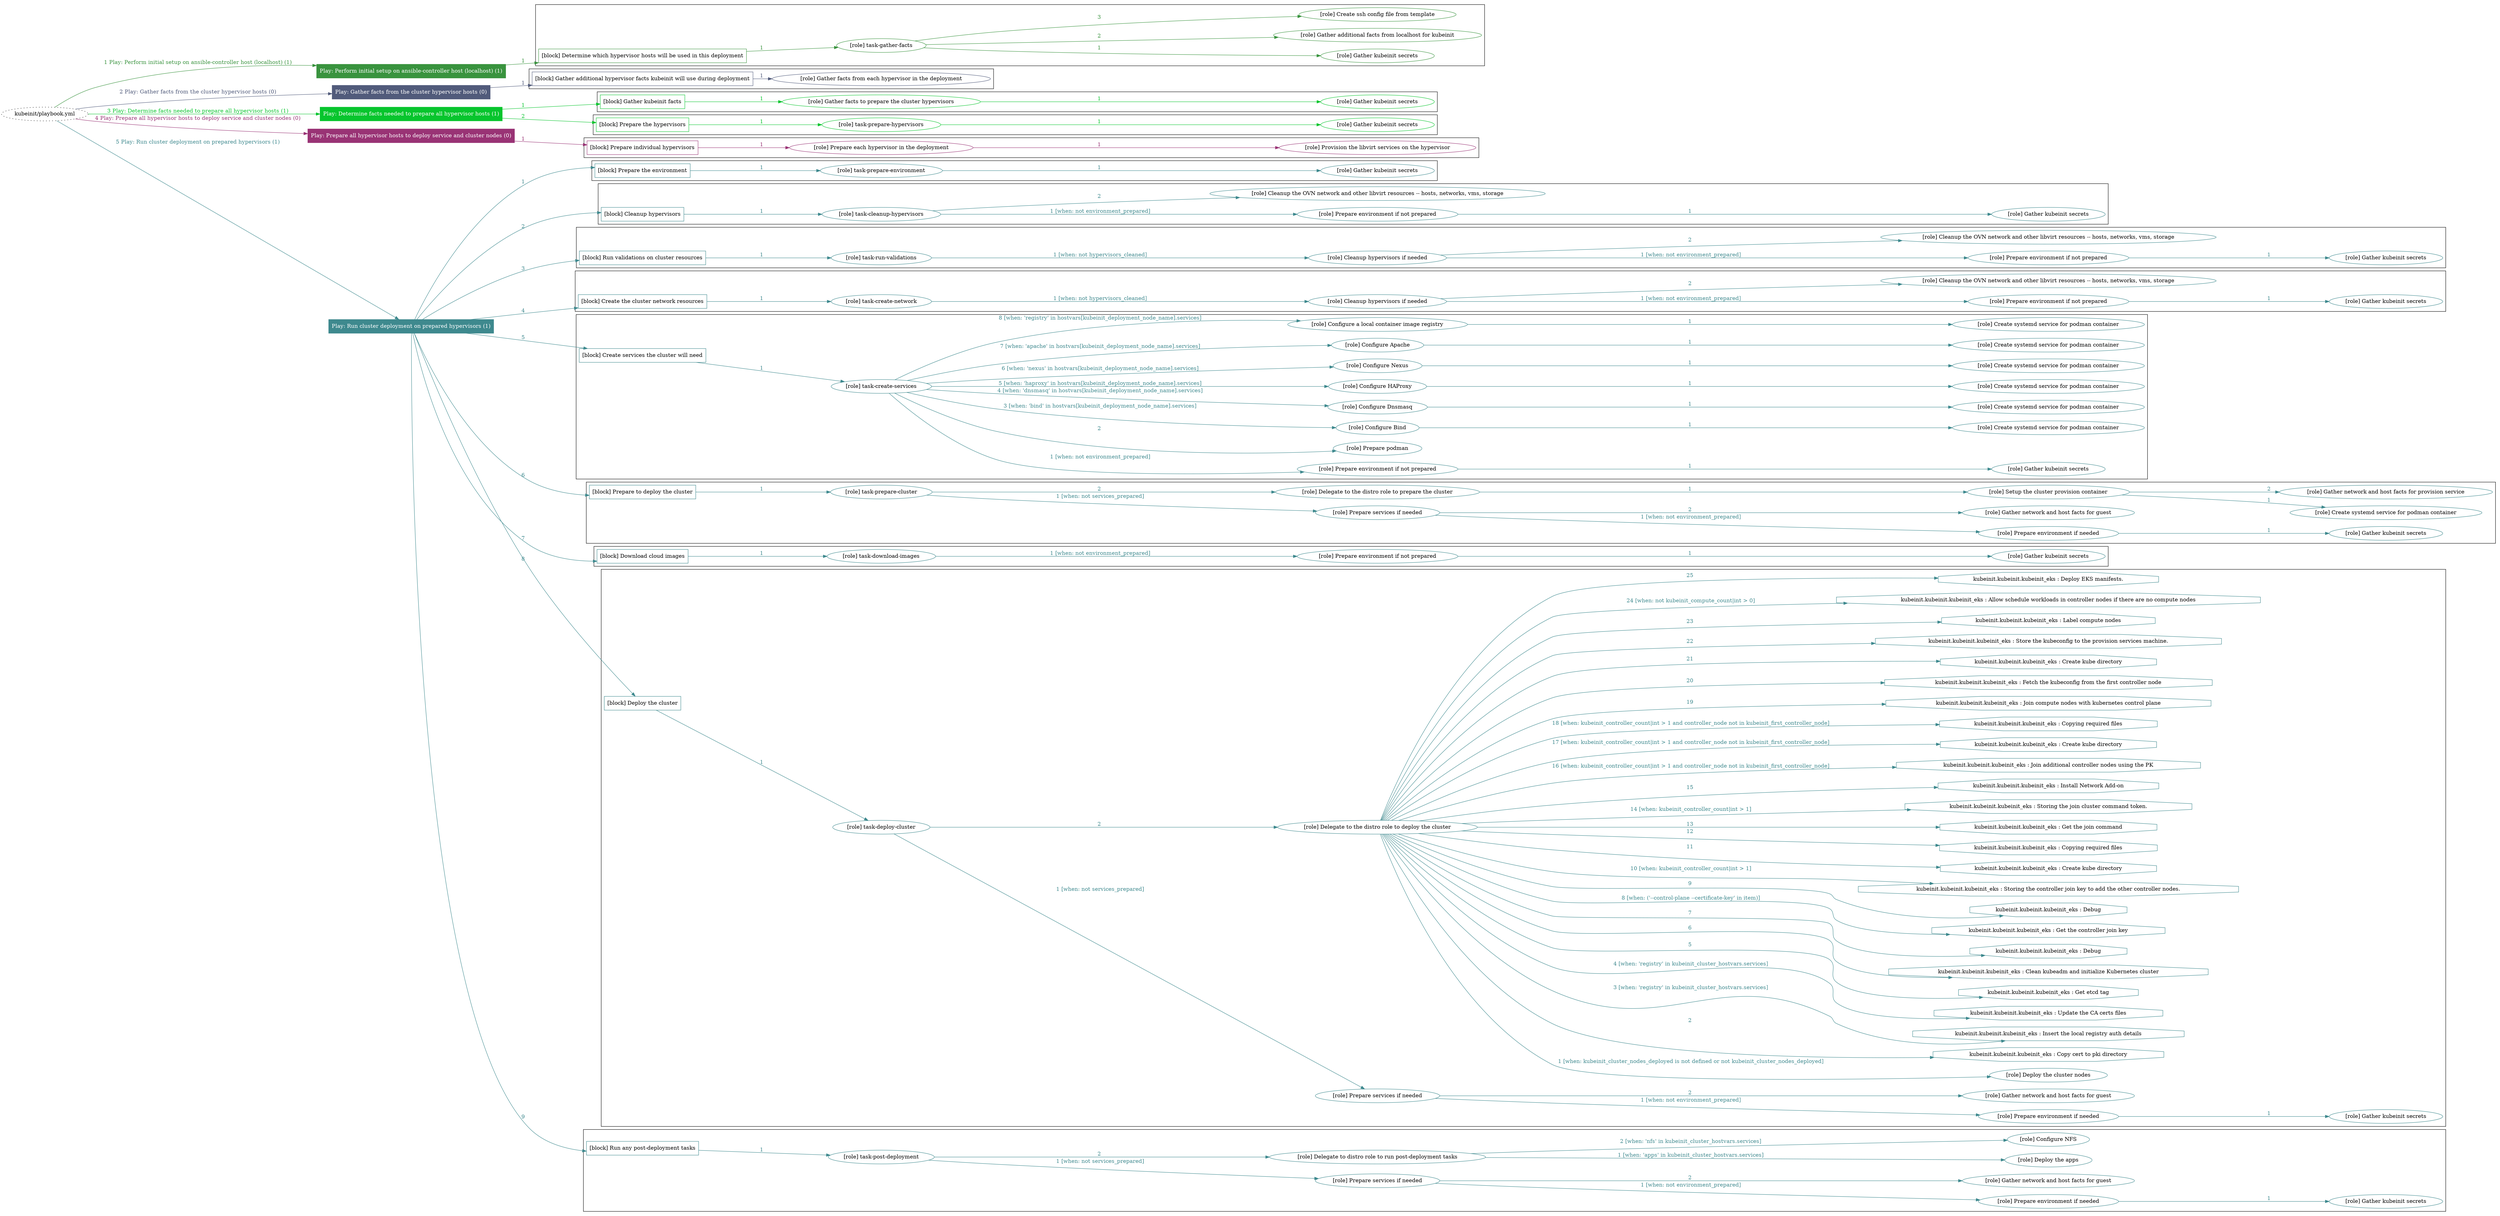 digraph {
	graph [concentrate=true ordering=in rankdir=LR ratio=fill]
	edge [esep=5 sep=10]
	"kubeinit/playbook.yml" [URL="/home/runner/work/kubeinit/kubeinit/kubeinit/playbook.yml" id=playbook_f6469705 style=dotted]
	"kubeinit/playbook.yml" -> play_925b2557 [label="1 Play: Perform initial setup on ansible-controller host (localhost) (1)" color="#39933e" fontcolor="#39933e" id=edge_play_925b2557 labeltooltip="1 Play: Perform initial setup on ansible-controller host (localhost) (1)" tooltip="1 Play: Perform initial setup on ansible-controller host (localhost) (1)"]
	subgraph "Play: Perform initial setup on ansible-controller host (localhost) (1)" {
		play_925b2557 [label="Play: Perform initial setup on ansible-controller host (localhost) (1)" URL="/home/runner/work/kubeinit/kubeinit/kubeinit/playbook.yml" color="#39933e" fontcolor="#ffffff" id=play_925b2557 shape=box style=filled tooltip=localhost]
		play_925b2557 -> block_c1d6066c [label=1 color="#39933e" fontcolor="#39933e" id=edge_block_c1d6066c labeltooltip=1 tooltip=1]
		subgraph cluster_block_c1d6066c {
			block_c1d6066c [label="[block] Determine which hypervisor hosts will be used in this deployment" URL="/home/runner/work/kubeinit/kubeinit/kubeinit/playbook.yml" color="#39933e" id=block_c1d6066c labeltooltip="Determine which hypervisor hosts will be used in this deployment" shape=box tooltip="Determine which hypervisor hosts will be used in this deployment"]
			block_c1d6066c -> role_4178ca01 [label="1 " color="#39933e" fontcolor="#39933e" id=edge_role_4178ca01 labeltooltip="1 " tooltip="1 "]
			subgraph "task-gather-facts" {
				role_4178ca01 [label="[role] task-gather-facts" URL="/home/runner/work/kubeinit/kubeinit/kubeinit/playbook.yml" color="#39933e" id=role_4178ca01 tooltip="task-gather-facts"]
				role_4178ca01 -> role_bdac129c [label="1 " color="#39933e" fontcolor="#39933e" id=edge_role_bdac129c labeltooltip="1 " tooltip="1 "]
				subgraph "Gather kubeinit secrets" {
					role_bdac129c [label="[role] Gather kubeinit secrets" URL="/home/runner/.ansible/collections/ansible_collections/kubeinit/kubeinit/roles/kubeinit_prepare/tasks/build_hypervisors_group.yml" color="#39933e" id=role_bdac129c tooltip="Gather kubeinit secrets"]
				}
				role_4178ca01 -> role_48d93693 [label="2 " color="#39933e" fontcolor="#39933e" id=edge_role_48d93693 labeltooltip="2 " tooltip="2 "]
				subgraph "Gather additional facts from localhost for kubeinit" {
					role_48d93693 [label="[role] Gather additional facts from localhost for kubeinit" URL="/home/runner/.ansible/collections/ansible_collections/kubeinit/kubeinit/roles/kubeinit_prepare/tasks/build_hypervisors_group.yml" color="#39933e" id=role_48d93693 tooltip="Gather additional facts from localhost for kubeinit"]
				}
				role_4178ca01 -> role_e6ce4f89 [label="3 " color="#39933e" fontcolor="#39933e" id=edge_role_e6ce4f89 labeltooltip="3 " tooltip="3 "]
				subgraph "Create ssh config file from template" {
					role_e6ce4f89 [label="[role] Create ssh config file from template" URL="/home/runner/.ansible/collections/ansible_collections/kubeinit/kubeinit/roles/kubeinit_prepare/tasks/build_hypervisors_group.yml" color="#39933e" id=role_e6ce4f89 tooltip="Create ssh config file from template"]
				}
			}
		}
	}
	"kubeinit/playbook.yml" -> play_e88a7068 [label="2 Play: Gather facts from the cluster hypervisor hosts (0)" color="#515b7b" fontcolor="#515b7b" id=edge_play_e88a7068 labeltooltip="2 Play: Gather facts from the cluster hypervisor hosts (0)" tooltip="2 Play: Gather facts from the cluster hypervisor hosts (0)"]
	subgraph "Play: Gather facts from the cluster hypervisor hosts (0)" {
		play_e88a7068 [label="Play: Gather facts from the cluster hypervisor hosts (0)" URL="/home/runner/work/kubeinit/kubeinit/kubeinit/playbook.yml" color="#515b7b" fontcolor="#ffffff" id=play_e88a7068 shape=box style=filled tooltip="Play: Gather facts from the cluster hypervisor hosts (0)"]
		play_e88a7068 -> block_aa6819e9 [label=1 color="#515b7b" fontcolor="#515b7b" id=edge_block_aa6819e9 labeltooltip=1 tooltip=1]
		subgraph cluster_block_aa6819e9 {
			block_aa6819e9 [label="[block] Gather additional hypervisor facts kubeinit will use during deployment" URL="/home/runner/work/kubeinit/kubeinit/kubeinit/playbook.yml" color="#515b7b" id=block_aa6819e9 labeltooltip="Gather additional hypervisor facts kubeinit will use during deployment" shape=box tooltip="Gather additional hypervisor facts kubeinit will use during deployment"]
			block_aa6819e9 -> role_d2decb69 [label="1 " color="#515b7b" fontcolor="#515b7b" id=edge_role_d2decb69 labeltooltip="1 " tooltip="1 "]
			subgraph "Gather facts from each hypervisor in the deployment" {
				role_d2decb69 [label="[role] Gather facts from each hypervisor in the deployment" URL="/home/runner/work/kubeinit/kubeinit/kubeinit/playbook.yml" color="#515b7b" id=role_d2decb69 tooltip="Gather facts from each hypervisor in the deployment"]
			}
		}
	}
	"kubeinit/playbook.yml" -> play_84dfbc32 [label="3 Play: Determine facts needed to prepare all hypervisor hosts (1)" color="#07c52d" fontcolor="#07c52d" id=edge_play_84dfbc32 labeltooltip="3 Play: Determine facts needed to prepare all hypervisor hosts (1)" tooltip="3 Play: Determine facts needed to prepare all hypervisor hosts (1)"]
	subgraph "Play: Determine facts needed to prepare all hypervisor hosts (1)" {
		play_84dfbc32 [label="Play: Determine facts needed to prepare all hypervisor hosts (1)" URL="/home/runner/work/kubeinit/kubeinit/kubeinit/playbook.yml" color="#07c52d" fontcolor="#ffffff" id=play_84dfbc32 shape=box style=filled tooltip=localhost]
		play_84dfbc32 -> block_8708fa48 [label=1 color="#07c52d" fontcolor="#07c52d" id=edge_block_8708fa48 labeltooltip=1 tooltip=1]
		subgraph cluster_block_8708fa48 {
			block_8708fa48 [label="[block] Gather kubeinit facts" URL="/home/runner/work/kubeinit/kubeinit/kubeinit/playbook.yml" color="#07c52d" id=block_8708fa48 labeltooltip="Gather kubeinit facts" shape=box tooltip="Gather kubeinit facts"]
			block_8708fa48 -> role_52070e4a [label="1 " color="#07c52d" fontcolor="#07c52d" id=edge_role_52070e4a labeltooltip="1 " tooltip="1 "]
			subgraph "Gather facts to prepare the cluster hypervisors" {
				role_52070e4a [label="[role] Gather facts to prepare the cluster hypervisors" URL="/home/runner/work/kubeinit/kubeinit/kubeinit/playbook.yml" color="#07c52d" id=role_52070e4a tooltip="Gather facts to prepare the cluster hypervisors"]
				role_52070e4a -> role_aa1daa37 [label="1 " color="#07c52d" fontcolor="#07c52d" id=edge_role_aa1daa37 labeltooltip="1 " tooltip="1 "]
				subgraph "Gather kubeinit secrets" {
					role_aa1daa37 [label="[role] Gather kubeinit secrets" URL="/home/runner/.ansible/collections/ansible_collections/kubeinit/kubeinit/roles/kubeinit_prepare/tasks/gather_kubeinit_facts.yml" color="#07c52d" id=role_aa1daa37 tooltip="Gather kubeinit secrets"]
				}
			}
		}
		play_84dfbc32 -> block_6ffec4bb [label=2 color="#07c52d" fontcolor="#07c52d" id=edge_block_6ffec4bb labeltooltip=2 tooltip=2]
		subgraph cluster_block_6ffec4bb {
			block_6ffec4bb [label="[block] Prepare the hypervisors" URL="/home/runner/work/kubeinit/kubeinit/kubeinit/playbook.yml" color="#07c52d" id=block_6ffec4bb labeltooltip="Prepare the hypervisors" shape=box tooltip="Prepare the hypervisors"]
			block_6ffec4bb -> role_47352115 [label="1 " color="#07c52d" fontcolor="#07c52d" id=edge_role_47352115 labeltooltip="1 " tooltip="1 "]
			subgraph "task-prepare-hypervisors" {
				role_47352115 [label="[role] task-prepare-hypervisors" URL="/home/runner/work/kubeinit/kubeinit/kubeinit/playbook.yml" color="#07c52d" id=role_47352115 tooltip="task-prepare-hypervisors"]
				role_47352115 -> role_ac39c335 [label="1 " color="#07c52d" fontcolor="#07c52d" id=edge_role_ac39c335 labeltooltip="1 " tooltip="1 "]
				subgraph "Gather kubeinit secrets" {
					role_ac39c335 [label="[role] Gather kubeinit secrets" URL="/home/runner/.ansible/collections/ansible_collections/kubeinit/kubeinit/roles/kubeinit_prepare/tasks/gather_kubeinit_facts.yml" color="#07c52d" id=role_ac39c335 tooltip="Gather kubeinit secrets"]
				}
			}
		}
	}
	"kubeinit/playbook.yml" -> play_38d8d031 [label="4 Play: Prepare all hypervisor hosts to deploy service and cluster nodes (0)" color="#993375" fontcolor="#993375" id=edge_play_38d8d031 labeltooltip="4 Play: Prepare all hypervisor hosts to deploy service and cluster nodes (0)" tooltip="4 Play: Prepare all hypervisor hosts to deploy service and cluster nodes (0)"]
	subgraph "Play: Prepare all hypervisor hosts to deploy service and cluster nodes (0)" {
		play_38d8d031 [label="Play: Prepare all hypervisor hosts to deploy service and cluster nodes (0)" URL="/home/runner/work/kubeinit/kubeinit/kubeinit/playbook.yml" color="#993375" fontcolor="#ffffff" id=play_38d8d031 shape=box style=filled tooltip="Play: Prepare all hypervisor hosts to deploy service and cluster nodes (0)"]
		play_38d8d031 -> block_695c21cc [label=1 color="#993375" fontcolor="#993375" id=edge_block_695c21cc labeltooltip=1 tooltip=1]
		subgraph cluster_block_695c21cc {
			block_695c21cc [label="[block] Prepare individual hypervisors" URL="/home/runner/work/kubeinit/kubeinit/kubeinit/playbook.yml" color="#993375" id=block_695c21cc labeltooltip="Prepare individual hypervisors" shape=box tooltip="Prepare individual hypervisors"]
			block_695c21cc -> role_d44bba78 [label="1 " color="#993375" fontcolor="#993375" id=edge_role_d44bba78 labeltooltip="1 " tooltip="1 "]
			subgraph "Prepare each hypervisor in the deployment" {
				role_d44bba78 [label="[role] Prepare each hypervisor in the deployment" URL="/home/runner/work/kubeinit/kubeinit/kubeinit/playbook.yml" color="#993375" id=role_d44bba78 tooltip="Prepare each hypervisor in the deployment"]
				role_d44bba78 -> role_b273cc5e [label="1 " color="#993375" fontcolor="#993375" id=edge_role_b273cc5e labeltooltip="1 " tooltip="1 "]
				subgraph "Provision the libvirt services on the hypervisor" {
					role_b273cc5e [label="[role] Provision the libvirt services on the hypervisor" URL="/home/runner/.ansible/collections/ansible_collections/kubeinit/kubeinit/roles/kubeinit_prepare/tasks/prepare_hypervisor.yml" color="#993375" id=role_b273cc5e tooltip="Provision the libvirt services on the hypervisor"]
				}
			}
		}
	}
	"kubeinit/playbook.yml" -> play_514211f0 [label="5 Play: Run cluster deployment on prepared hypervisors (1)" color="#3e898e" fontcolor="#3e898e" id=edge_play_514211f0 labeltooltip="5 Play: Run cluster deployment on prepared hypervisors (1)" tooltip="5 Play: Run cluster deployment on prepared hypervisors (1)"]
	subgraph "Play: Run cluster deployment on prepared hypervisors (1)" {
		play_514211f0 [label="Play: Run cluster deployment on prepared hypervisors (1)" URL="/home/runner/work/kubeinit/kubeinit/kubeinit/playbook.yml" color="#3e898e" fontcolor="#ffffff" id=play_514211f0 shape=box style=filled tooltip=localhost]
		play_514211f0 -> block_99c72d99 [label=1 color="#3e898e" fontcolor="#3e898e" id=edge_block_99c72d99 labeltooltip=1 tooltip=1]
		subgraph cluster_block_99c72d99 {
			block_99c72d99 [label="[block] Prepare the environment" URL="/home/runner/work/kubeinit/kubeinit/kubeinit/playbook.yml" color="#3e898e" id=block_99c72d99 labeltooltip="Prepare the environment" shape=box tooltip="Prepare the environment"]
			block_99c72d99 -> role_0f092c38 [label="1 " color="#3e898e" fontcolor="#3e898e" id=edge_role_0f092c38 labeltooltip="1 " tooltip="1 "]
			subgraph "task-prepare-environment" {
				role_0f092c38 [label="[role] task-prepare-environment" URL="/home/runner/work/kubeinit/kubeinit/kubeinit/playbook.yml" color="#3e898e" id=role_0f092c38 tooltip="task-prepare-environment"]
				role_0f092c38 -> role_f2f94644 [label="1 " color="#3e898e" fontcolor="#3e898e" id=edge_role_f2f94644 labeltooltip="1 " tooltip="1 "]
				subgraph "Gather kubeinit secrets" {
					role_f2f94644 [label="[role] Gather kubeinit secrets" URL="/home/runner/.ansible/collections/ansible_collections/kubeinit/kubeinit/roles/kubeinit_prepare/tasks/gather_kubeinit_facts.yml" color="#3e898e" id=role_f2f94644 tooltip="Gather kubeinit secrets"]
				}
			}
		}
		play_514211f0 -> block_67c0c338 [label=2 color="#3e898e" fontcolor="#3e898e" id=edge_block_67c0c338 labeltooltip=2 tooltip=2]
		subgraph cluster_block_67c0c338 {
			block_67c0c338 [label="[block] Cleanup hypervisors" URL="/home/runner/work/kubeinit/kubeinit/kubeinit/playbook.yml" color="#3e898e" id=block_67c0c338 labeltooltip="Cleanup hypervisors" shape=box tooltip="Cleanup hypervisors"]
			block_67c0c338 -> role_ad892573 [label="1 " color="#3e898e" fontcolor="#3e898e" id=edge_role_ad892573 labeltooltip="1 " tooltip="1 "]
			subgraph "task-cleanup-hypervisors" {
				role_ad892573 [label="[role] task-cleanup-hypervisors" URL="/home/runner/work/kubeinit/kubeinit/kubeinit/playbook.yml" color="#3e898e" id=role_ad892573 tooltip="task-cleanup-hypervisors"]
				role_ad892573 -> role_7503249f [label="1 [when: not environment_prepared]" color="#3e898e" fontcolor="#3e898e" id=edge_role_7503249f labeltooltip="1 [when: not environment_prepared]" tooltip="1 [when: not environment_prepared]"]
				subgraph "Prepare environment if not prepared" {
					role_7503249f [label="[role] Prepare environment if not prepared" URL="/home/runner/.ansible/collections/ansible_collections/kubeinit/kubeinit/roles/kubeinit_prepare/tasks/cleanup_hypervisors.yml" color="#3e898e" id=role_7503249f tooltip="Prepare environment if not prepared"]
					role_7503249f -> role_b822cd5c [label="1 " color="#3e898e" fontcolor="#3e898e" id=edge_role_b822cd5c labeltooltip="1 " tooltip="1 "]
					subgraph "Gather kubeinit secrets" {
						role_b822cd5c [label="[role] Gather kubeinit secrets" URL="/home/runner/.ansible/collections/ansible_collections/kubeinit/kubeinit/roles/kubeinit_prepare/tasks/gather_kubeinit_facts.yml" color="#3e898e" id=role_b822cd5c tooltip="Gather kubeinit secrets"]
					}
				}
				role_ad892573 -> role_f5eeb8ee [label="2 " color="#3e898e" fontcolor="#3e898e" id=edge_role_f5eeb8ee labeltooltip="2 " tooltip="2 "]
				subgraph "Cleanup the OVN network and other libvirt resources -- hosts, networks, vms, storage" {
					role_f5eeb8ee [label="[role] Cleanup the OVN network and other libvirt resources -- hosts, networks, vms, storage" URL="/home/runner/.ansible/collections/ansible_collections/kubeinit/kubeinit/roles/kubeinit_prepare/tasks/cleanup_hypervisors.yml" color="#3e898e" id=role_f5eeb8ee tooltip="Cleanup the OVN network and other libvirt resources -- hosts, networks, vms, storage"]
				}
			}
		}
		play_514211f0 -> block_8a36e519 [label=3 color="#3e898e" fontcolor="#3e898e" id=edge_block_8a36e519 labeltooltip=3 tooltip=3]
		subgraph cluster_block_8a36e519 {
			block_8a36e519 [label="[block] Run validations on cluster resources" URL="/home/runner/work/kubeinit/kubeinit/kubeinit/playbook.yml" color="#3e898e" id=block_8a36e519 labeltooltip="Run validations on cluster resources" shape=box tooltip="Run validations on cluster resources"]
			block_8a36e519 -> role_79fbcc32 [label="1 " color="#3e898e" fontcolor="#3e898e" id=edge_role_79fbcc32 labeltooltip="1 " tooltip="1 "]
			subgraph "task-run-validations" {
				role_79fbcc32 [label="[role] task-run-validations" URL="/home/runner/work/kubeinit/kubeinit/kubeinit/playbook.yml" color="#3e898e" id=role_79fbcc32 tooltip="task-run-validations"]
				role_79fbcc32 -> role_75e9103d [label="1 [when: not hypervisors_cleaned]" color="#3e898e" fontcolor="#3e898e" id=edge_role_75e9103d labeltooltip="1 [when: not hypervisors_cleaned]" tooltip="1 [when: not hypervisors_cleaned]"]
				subgraph "Cleanup hypervisors if needed" {
					role_75e9103d [label="[role] Cleanup hypervisors if needed" URL="/home/runner/.ansible/collections/ansible_collections/kubeinit/kubeinit/roles/kubeinit_validations/tasks/main.yml" color="#3e898e" id=role_75e9103d tooltip="Cleanup hypervisors if needed"]
					role_75e9103d -> role_4290ecba [label="1 [when: not environment_prepared]" color="#3e898e" fontcolor="#3e898e" id=edge_role_4290ecba labeltooltip="1 [when: not environment_prepared]" tooltip="1 [when: not environment_prepared]"]
					subgraph "Prepare environment if not prepared" {
						role_4290ecba [label="[role] Prepare environment if not prepared" URL="/home/runner/.ansible/collections/ansible_collections/kubeinit/kubeinit/roles/kubeinit_prepare/tasks/cleanup_hypervisors.yml" color="#3e898e" id=role_4290ecba tooltip="Prepare environment if not prepared"]
						role_4290ecba -> role_4b8583c4 [label="1 " color="#3e898e" fontcolor="#3e898e" id=edge_role_4b8583c4 labeltooltip="1 " tooltip="1 "]
						subgraph "Gather kubeinit secrets" {
							role_4b8583c4 [label="[role] Gather kubeinit secrets" URL="/home/runner/.ansible/collections/ansible_collections/kubeinit/kubeinit/roles/kubeinit_prepare/tasks/gather_kubeinit_facts.yml" color="#3e898e" id=role_4b8583c4 tooltip="Gather kubeinit secrets"]
						}
					}
					role_75e9103d -> role_412b5bfd [label="2 " color="#3e898e" fontcolor="#3e898e" id=edge_role_412b5bfd labeltooltip="2 " tooltip="2 "]
					subgraph "Cleanup the OVN network and other libvirt resources -- hosts, networks, vms, storage" {
						role_412b5bfd [label="[role] Cleanup the OVN network and other libvirt resources -- hosts, networks, vms, storage" URL="/home/runner/.ansible/collections/ansible_collections/kubeinit/kubeinit/roles/kubeinit_prepare/tasks/cleanup_hypervisors.yml" color="#3e898e" id=role_412b5bfd tooltip="Cleanup the OVN network and other libvirt resources -- hosts, networks, vms, storage"]
					}
				}
			}
		}
		play_514211f0 -> block_686cd5a7 [label=4 color="#3e898e" fontcolor="#3e898e" id=edge_block_686cd5a7 labeltooltip=4 tooltip=4]
		subgraph cluster_block_686cd5a7 {
			block_686cd5a7 [label="[block] Create the cluster network resources" URL="/home/runner/work/kubeinit/kubeinit/kubeinit/playbook.yml" color="#3e898e" id=block_686cd5a7 labeltooltip="Create the cluster network resources" shape=box tooltip="Create the cluster network resources"]
			block_686cd5a7 -> role_57b5094d [label="1 " color="#3e898e" fontcolor="#3e898e" id=edge_role_57b5094d labeltooltip="1 " tooltip="1 "]
			subgraph "task-create-network" {
				role_57b5094d [label="[role] task-create-network" URL="/home/runner/work/kubeinit/kubeinit/kubeinit/playbook.yml" color="#3e898e" id=role_57b5094d tooltip="task-create-network"]
				role_57b5094d -> role_e4a97edf [label="1 [when: not hypervisors_cleaned]" color="#3e898e" fontcolor="#3e898e" id=edge_role_e4a97edf labeltooltip="1 [when: not hypervisors_cleaned]" tooltip="1 [when: not hypervisors_cleaned]"]
				subgraph "Cleanup hypervisors if needed" {
					role_e4a97edf [label="[role] Cleanup hypervisors if needed" URL="/home/runner/.ansible/collections/ansible_collections/kubeinit/kubeinit/roles/kubeinit_libvirt/tasks/create_network.yml" color="#3e898e" id=role_e4a97edf tooltip="Cleanup hypervisors if needed"]
					role_e4a97edf -> role_4958a96c [label="1 [when: not environment_prepared]" color="#3e898e" fontcolor="#3e898e" id=edge_role_4958a96c labeltooltip="1 [when: not environment_prepared]" tooltip="1 [when: not environment_prepared]"]
					subgraph "Prepare environment if not prepared" {
						role_4958a96c [label="[role] Prepare environment if not prepared" URL="/home/runner/.ansible/collections/ansible_collections/kubeinit/kubeinit/roles/kubeinit_prepare/tasks/cleanup_hypervisors.yml" color="#3e898e" id=role_4958a96c tooltip="Prepare environment if not prepared"]
						role_4958a96c -> role_0657f3f9 [label="1 " color="#3e898e" fontcolor="#3e898e" id=edge_role_0657f3f9 labeltooltip="1 " tooltip="1 "]
						subgraph "Gather kubeinit secrets" {
							role_0657f3f9 [label="[role] Gather kubeinit secrets" URL="/home/runner/.ansible/collections/ansible_collections/kubeinit/kubeinit/roles/kubeinit_prepare/tasks/gather_kubeinit_facts.yml" color="#3e898e" id=role_0657f3f9 tooltip="Gather kubeinit secrets"]
						}
					}
					role_e4a97edf -> role_37b79dd6 [label="2 " color="#3e898e" fontcolor="#3e898e" id=edge_role_37b79dd6 labeltooltip="2 " tooltip="2 "]
					subgraph "Cleanup the OVN network and other libvirt resources -- hosts, networks, vms, storage" {
						role_37b79dd6 [label="[role] Cleanup the OVN network and other libvirt resources -- hosts, networks, vms, storage" URL="/home/runner/.ansible/collections/ansible_collections/kubeinit/kubeinit/roles/kubeinit_prepare/tasks/cleanup_hypervisors.yml" color="#3e898e" id=role_37b79dd6 tooltip="Cleanup the OVN network and other libvirt resources -- hosts, networks, vms, storage"]
					}
				}
			}
		}
		play_514211f0 -> block_5c34370f [label=5 color="#3e898e" fontcolor="#3e898e" id=edge_block_5c34370f labeltooltip=5 tooltip=5]
		subgraph cluster_block_5c34370f {
			block_5c34370f [label="[block] Create services the cluster will need" URL="/home/runner/work/kubeinit/kubeinit/kubeinit/playbook.yml" color="#3e898e" id=block_5c34370f labeltooltip="Create services the cluster will need" shape=box tooltip="Create services the cluster will need"]
			block_5c34370f -> role_ac6b751d [label="1 " color="#3e898e" fontcolor="#3e898e" id=edge_role_ac6b751d labeltooltip="1 " tooltip="1 "]
			subgraph "task-create-services" {
				role_ac6b751d [label="[role] task-create-services" URL="/home/runner/work/kubeinit/kubeinit/kubeinit/playbook.yml" color="#3e898e" id=role_ac6b751d tooltip="task-create-services"]
				role_ac6b751d -> role_dcea3230 [label="1 [when: not environment_prepared]" color="#3e898e" fontcolor="#3e898e" id=edge_role_dcea3230 labeltooltip="1 [when: not environment_prepared]" tooltip="1 [when: not environment_prepared]"]
				subgraph "Prepare environment if not prepared" {
					role_dcea3230 [label="[role] Prepare environment if not prepared" URL="/home/runner/.ansible/collections/ansible_collections/kubeinit/kubeinit/roles/kubeinit_services/tasks/main.yml" color="#3e898e" id=role_dcea3230 tooltip="Prepare environment if not prepared"]
					role_dcea3230 -> role_4d9ebc4d [label="1 " color="#3e898e" fontcolor="#3e898e" id=edge_role_4d9ebc4d labeltooltip="1 " tooltip="1 "]
					subgraph "Gather kubeinit secrets" {
						role_4d9ebc4d [label="[role] Gather kubeinit secrets" URL="/home/runner/.ansible/collections/ansible_collections/kubeinit/kubeinit/roles/kubeinit_prepare/tasks/gather_kubeinit_facts.yml" color="#3e898e" id=role_4d9ebc4d tooltip="Gather kubeinit secrets"]
					}
				}
				role_ac6b751d -> role_82d5869c [label="2 " color="#3e898e" fontcolor="#3e898e" id=edge_role_82d5869c labeltooltip="2 " tooltip="2 "]
				subgraph "Prepare podman" {
					role_82d5869c [label="[role] Prepare podman" URL="/home/runner/.ansible/collections/ansible_collections/kubeinit/kubeinit/roles/kubeinit_services/tasks/00_create_service_pod.yml" color="#3e898e" id=role_82d5869c tooltip="Prepare podman"]
				}
				role_ac6b751d -> role_38e3d129 [label="3 [when: 'bind' in hostvars[kubeinit_deployment_node_name].services]" color="#3e898e" fontcolor="#3e898e" id=edge_role_38e3d129 labeltooltip="3 [when: 'bind' in hostvars[kubeinit_deployment_node_name].services]" tooltip="3 [when: 'bind' in hostvars[kubeinit_deployment_node_name].services]"]
				subgraph "Configure Bind" {
					role_38e3d129 [label="[role] Configure Bind" URL="/home/runner/.ansible/collections/ansible_collections/kubeinit/kubeinit/roles/kubeinit_services/tasks/start_services_containers.yml" color="#3e898e" id=role_38e3d129 tooltip="Configure Bind"]
					role_38e3d129 -> role_e168e199 [label="1 " color="#3e898e" fontcolor="#3e898e" id=edge_role_e168e199 labeltooltip="1 " tooltip="1 "]
					subgraph "Create systemd service for podman container" {
						role_e168e199 [label="[role] Create systemd service for podman container" URL="/home/runner/.ansible/collections/ansible_collections/kubeinit/kubeinit/roles/kubeinit_bind/tasks/main.yml" color="#3e898e" id=role_e168e199 tooltip="Create systemd service for podman container"]
					}
				}
				role_ac6b751d -> role_3e1dc71c [label="4 [when: 'dnsmasq' in hostvars[kubeinit_deployment_node_name].services]" color="#3e898e" fontcolor="#3e898e" id=edge_role_3e1dc71c labeltooltip="4 [when: 'dnsmasq' in hostvars[kubeinit_deployment_node_name].services]" tooltip="4 [when: 'dnsmasq' in hostvars[kubeinit_deployment_node_name].services]"]
				subgraph "Configure Dnsmasq" {
					role_3e1dc71c [label="[role] Configure Dnsmasq" URL="/home/runner/.ansible/collections/ansible_collections/kubeinit/kubeinit/roles/kubeinit_services/tasks/start_services_containers.yml" color="#3e898e" id=role_3e1dc71c tooltip="Configure Dnsmasq"]
					role_3e1dc71c -> role_e0d0ff86 [label="1 " color="#3e898e" fontcolor="#3e898e" id=edge_role_e0d0ff86 labeltooltip="1 " tooltip="1 "]
					subgraph "Create systemd service for podman container" {
						role_e0d0ff86 [label="[role] Create systemd service for podman container" URL="/home/runner/.ansible/collections/ansible_collections/kubeinit/kubeinit/roles/kubeinit_dnsmasq/tasks/main.yml" color="#3e898e" id=role_e0d0ff86 tooltip="Create systemd service for podman container"]
					}
				}
				role_ac6b751d -> role_3f025755 [label="5 [when: 'haproxy' in hostvars[kubeinit_deployment_node_name].services]" color="#3e898e" fontcolor="#3e898e" id=edge_role_3f025755 labeltooltip="5 [when: 'haproxy' in hostvars[kubeinit_deployment_node_name].services]" tooltip="5 [when: 'haproxy' in hostvars[kubeinit_deployment_node_name].services]"]
				subgraph "Configure HAProxy" {
					role_3f025755 [label="[role] Configure HAProxy" URL="/home/runner/.ansible/collections/ansible_collections/kubeinit/kubeinit/roles/kubeinit_services/tasks/start_services_containers.yml" color="#3e898e" id=role_3f025755 tooltip="Configure HAProxy"]
					role_3f025755 -> role_313d4df0 [label="1 " color="#3e898e" fontcolor="#3e898e" id=edge_role_313d4df0 labeltooltip="1 " tooltip="1 "]
					subgraph "Create systemd service for podman container" {
						role_313d4df0 [label="[role] Create systemd service for podman container" URL="/home/runner/.ansible/collections/ansible_collections/kubeinit/kubeinit/roles/kubeinit_haproxy/tasks/main.yml" color="#3e898e" id=role_313d4df0 tooltip="Create systemd service for podman container"]
					}
				}
				role_ac6b751d -> role_c80c5786 [label="6 [when: 'nexus' in hostvars[kubeinit_deployment_node_name].services]" color="#3e898e" fontcolor="#3e898e" id=edge_role_c80c5786 labeltooltip="6 [when: 'nexus' in hostvars[kubeinit_deployment_node_name].services]" tooltip="6 [when: 'nexus' in hostvars[kubeinit_deployment_node_name].services]"]
				subgraph "Configure Nexus" {
					role_c80c5786 [label="[role] Configure Nexus" URL="/home/runner/.ansible/collections/ansible_collections/kubeinit/kubeinit/roles/kubeinit_services/tasks/start_services_containers.yml" color="#3e898e" id=role_c80c5786 tooltip="Configure Nexus"]
					role_c80c5786 -> role_caa7c6a3 [label="1 " color="#3e898e" fontcolor="#3e898e" id=edge_role_caa7c6a3 labeltooltip="1 " tooltip="1 "]
					subgraph "Create systemd service for podman container" {
						role_caa7c6a3 [label="[role] Create systemd service for podman container" URL="/home/runner/.ansible/collections/ansible_collections/kubeinit/kubeinit/roles/kubeinit_nexus/tasks/main.yml" color="#3e898e" id=role_caa7c6a3 tooltip="Create systemd service for podman container"]
					}
				}
				role_ac6b751d -> role_79fd8bd6 [label="7 [when: 'apache' in hostvars[kubeinit_deployment_node_name].services]" color="#3e898e" fontcolor="#3e898e" id=edge_role_79fd8bd6 labeltooltip="7 [when: 'apache' in hostvars[kubeinit_deployment_node_name].services]" tooltip="7 [when: 'apache' in hostvars[kubeinit_deployment_node_name].services]"]
				subgraph "Configure Apache" {
					role_79fd8bd6 [label="[role] Configure Apache" URL="/home/runner/.ansible/collections/ansible_collections/kubeinit/kubeinit/roles/kubeinit_services/tasks/start_services_containers.yml" color="#3e898e" id=role_79fd8bd6 tooltip="Configure Apache"]
					role_79fd8bd6 -> role_4545a742 [label="1 " color="#3e898e" fontcolor="#3e898e" id=edge_role_4545a742 labeltooltip="1 " tooltip="1 "]
					subgraph "Create systemd service for podman container" {
						role_4545a742 [label="[role] Create systemd service for podman container" URL="/home/runner/.ansible/collections/ansible_collections/kubeinit/kubeinit/roles/kubeinit_apache/tasks/main.yml" color="#3e898e" id=role_4545a742 tooltip="Create systemd service for podman container"]
					}
				}
				role_ac6b751d -> role_ae114881 [label="8 [when: 'registry' in hostvars[kubeinit_deployment_node_name].services]" color="#3e898e" fontcolor="#3e898e" id=edge_role_ae114881 labeltooltip="8 [when: 'registry' in hostvars[kubeinit_deployment_node_name].services]" tooltip="8 [when: 'registry' in hostvars[kubeinit_deployment_node_name].services]"]
				subgraph "Configure a local container image registry" {
					role_ae114881 [label="[role] Configure a local container image registry" URL="/home/runner/.ansible/collections/ansible_collections/kubeinit/kubeinit/roles/kubeinit_services/tasks/start_services_containers.yml" color="#3e898e" id=role_ae114881 tooltip="Configure a local container image registry"]
					role_ae114881 -> role_956fd256 [label="1 " color="#3e898e" fontcolor="#3e898e" id=edge_role_956fd256 labeltooltip="1 " tooltip="1 "]
					subgraph "Create systemd service for podman container" {
						role_956fd256 [label="[role] Create systemd service for podman container" URL="/home/runner/.ansible/collections/ansible_collections/kubeinit/kubeinit/roles/kubeinit_registry/tasks/main.yml" color="#3e898e" id=role_956fd256 tooltip="Create systemd service for podman container"]
					}
				}
			}
		}
		play_514211f0 -> block_3bcb3ac3 [label=6 color="#3e898e" fontcolor="#3e898e" id=edge_block_3bcb3ac3 labeltooltip=6 tooltip=6]
		subgraph cluster_block_3bcb3ac3 {
			block_3bcb3ac3 [label="[block] Prepare to deploy the cluster" URL="/home/runner/work/kubeinit/kubeinit/kubeinit/playbook.yml" color="#3e898e" id=block_3bcb3ac3 labeltooltip="Prepare to deploy the cluster" shape=box tooltip="Prepare to deploy the cluster"]
			block_3bcb3ac3 -> role_c63d7afe [label="1 " color="#3e898e" fontcolor="#3e898e" id=edge_role_c63d7afe labeltooltip="1 " tooltip="1 "]
			subgraph "task-prepare-cluster" {
				role_c63d7afe [label="[role] task-prepare-cluster" URL="/home/runner/work/kubeinit/kubeinit/kubeinit/playbook.yml" color="#3e898e" id=role_c63d7afe tooltip="task-prepare-cluster"]
				role_c63d7afe -> role_05526055 [label="1 [when: not services_prepared]" color="#3e898e" fontcolor="#3e898e" id=edge_role_05526055 labeltooltip="1 [when: not services_prepared]" tooltip="1 [when: not services_prepared]"]
				subgraph "Prepare services if needed" {
					role_05526055 [label="[role] Prepare services if needed" URL="/home/runner/.ansible/collections/ansible_collections/kubeinit/kubeinit/roles/kubeinit_prepare/tasks/prepare_cluster.yml" color="#3e898e" id=role_05526055 tooltip="Prepare services if needed"]
					role_05526055 -> role_533471f1 [label="1 [when: not environment_prepared]" color="#3e898e" fontcolor="#3e898e" id=edge_role_533471f1 labeltooltip="1 [when: not environment_prepared]" tooltip="1 [when: not environment_prepared]"]
					subgraph "Prepare environment if needed" {
						role_533471f1 [label="[role] Prepare environment if needed" URL="/home/runner/.ansible/collections/ansible_collections/kubeinit/kubeinit/roles/kubeinit_services/tasks/prepare_services.yml" color="#3e898e" id=role_533471f1 tooltip="Prepare environment if needed"]
						role_533471f1 -> role_4e37079e [label="1 " color="#3e898e" fontcolor="#3e898e" id=edge_role_4e37079e labeltooltip="1 " tooltip="1 "]
						subgraph "Gather kubeinit secrets" {
							role_4e37079e [label="[role] Gather kubeinit secrets" URL="/home/runner/.ansible/collections/ansible_collections/kubeinit/kubeinit/roles/kubeinit_prepare/tasks/gather_kubeinit_facts.yml" color="#3e898e" id=role_4e37079e tooltip="Gather kubeinit secrets"]
						}
					}
					role_05526055 -> role_6cbbbc54 [label="2 " color="#3e898e" fontcolor="#3e898e" id=edge_role_6cbbbc54 labeltooltip="2 " tooltip="2 "]
					subgraph "Gather network and host facts for guest" {
						role_6cbbbc54 [label="[role] Gather network and host facts for guest" URL="/home/runner/.ansible/collections/ansible_collections/kubeinit/kubeinit/roles/kubeinit_services/tasks/prepare_services.yml" color="#3e898e" id=role_6cbbbc54 tooltip="Gather network and host facts for guest"]
					}
				}
				role_c63d7afe -> role_b133c1c3 [label="2 " color="#3e898e" fontcolor="#3e898e" id=edge_role_b133c1c3 labeltooltip="2 " tooltip="2 "]
				subgraph "Delegate to the distro role to prepare the cluster" {
					role_b133c1c3 [label="[role] Delegate to the distro role to prepare the cluster" URL="/home/runner/.ansible/collections/ansible_collections/kubeinit/kubeinit/roles/kubeinit_prepare/tasks/prepare_cluster.yml" color="#3e898e" id=role_b133c1c3 tooltip="Delegate to the distro role to prepare the cluster"]
					role_b133c1c3 -> role_571881d8 [label="1 " color="#3e898e" fontcolor="#3e898e" id=edge_role_571881d8 labeltooltip="1 " tooltip="1 "]
					subgraph "Setup the cluster provision container" {
						role_571881d8 [label="[role] Setup the cluster provision container" URL="/home/runner/.ansible/collections/ansible_collections/kubeinit/kubeinit/roles/kubeinit_eks/tasks/prepare_cluster.yml" color="#3e898e" id=role_571881d8 tooltip="Setup the cluster provision container"]
						role_571881d8 -> role_8142578b [label="1 " color="#3e898e" fontcolor="#3e898e" id=edge_role_8142578b labeltooltip="1 " tooltip="1 "]
						subgraph "Create systemd service for podman container" {
							role_8142578b [label="[role] Create systemd service for podman container" URL="/home/runner/.ansible/collections/ansible_collections/kubeinit/kubeinit/roles/kubeinit_services/tasks/create_provision_container.yml" color="#3e898e" id=role_8142578b tooltip="Create systemd service for podman container"]
						}
						role_571881d8 -> role_35d966f1 [label="2 " color="#3e898e" fontcolor="#3e898e" id=edge_role_35d966f1 labeltooltip="2 " tooltip="2 "]
						subgraph "Gather network and host facts for provision service" {
							role_35d966f1 [label="[role] Gather network and host facts for provision service" URL="/home/runner/.ansible/collections/ansible_collections/kubeinit/kubeinit/roles/kubeinit_services/tasks/create_provision_container.yml" color="#3e898e" id=role_35d966f1 tooltip="Gather network and host facts for provision service"]
						}
					}
				}
			}
		}
		play_514211f0 -> block_dc71e727 [label=7 color="#3e898e" fontcolor="#3e898e" id=edge_block_dc71e727 labeltooltip=7 tooltip=7]
		subgraph cluster_block_dc71e727 {
			block_dc71e727 [label="[block] Download cloud images" URL="/home/runner/work/kubeinit/kubeinit/kubeinit/playbook.yml" color="#3e898e" id=block_dc71e727 labeltooltip="Download cloud images" shape=box tooltip="Download cloud images"]
			block_dc71e727 -> role_fcbd1259 [label="1 " color="#3e898e" fontcolor="#3e898e" id=edge_role_fcbd1259 labeltooltip="1 " tooltip="1 "]
			subgraph "task-download-images" {
				role_fcbd1259 [label="[role] task-download-images" URL="/home/runner/work/kubeinit/kubeinit/kubeinit/playbook.yml" color="#3e898e" id=role_fcbd1259 tooltip="task-download-images"]
				role_fcbd1259 -> role_130c17d9 [label="1 [when: not environment_prepared]" color="#3e898e" fontcolor="#3e898e" id=edge_role_130c17d9 labeltooltip="1 [when: not environment_prepared]" tooltip="1 [when: not environment_prepared]"]
				subgraph "Prepare environment if not prepared" {
					role_130c17d9 [label="[role] Prepare environment if not prepared" URL="/home/runner/.ansible/collections/ansible_collections/kubeinit/kubeinit/roles/kubeinit_libvirt/tasks/download_cloud_images.yml" color="#3e898e" id=role_130c17d9 tooltip="Prepare environment if not prepared"]
					role_130c17d9 -> role_65b507dc [label="1 " color="#3e898e" fontcolor="#3e898e" id=edge_role_65b507dc labeltooltip="1 " tooltip="1 "]
					subgraph "Gather kubeinit secrets" {
						role_65b507dc [label="[role] Gather kubeinit secrets" URL="/home/runner/.ansible/collections/ansible_collections/kubeinit/kubeinit/roles/kubeinit_prepare/tasks/gather_kubeinit_facts.yml" color="#3e898e" id=role_65b507dc tooltip="Gather kubeinit secrets"]
					}
				}
			}
		}
		play_514211f0 -> block_91bb3e40 [label=8 color="#3e898e" fontcolor="#3e898e" id=edge_block_91bb3e40 labeltooltip=8 tooltip=8]
		subgraph cluster_block_91bb3e40 {
			block_91bb3e40 [label="[block] Deploy the cluster" URL="/home/runner/work/kubeinit/kubeinit/kubeinit/playbook.yml" color="#3e898e" id=block_91bb3e40 labeltooltip="Deploy the cluster" shape=box tooltip="Deploy the cluster"]
			block_91bb3e40 -> role_240054e0 [label="1 " color="#3e898e" fontcolor="#3e898e" id=edge_role_240054e0 labeltooltip="1 " tooltip="1 "]
			subgraph "task-deploy-cluster" {
				role_240054e0 [label="[role] task-deploy-cluster" URL="/home/runner/work/kubeinit/kubeinit/kubeinit/playbook.yml" color="#3e898e" id=role_240054e0 tooltip="task-deploy-cluster"]
				role_240054e0 -> role_6000a6f6 [label="1 [when: not services_prepared]" color="#3e898e" fontcolor="#3e898e" id=edge_role_6000a6f6 labeltooltip="1 [when: not services_prepared]" tooltip="1 [when: not services_prepared]"]
				subgraph "Prepare services if needed" {
					role_6000a6f6 [label="[role] Prepare services if needed" URL="/home/runner/.ansible/collections/ansible_collections/kubeinit/kubeinit/roles/kubeinit_prepare/tasks/deploy_cluster.yml" color="#3e898e" id=role_6000a6f6 tooltip="Prepare services if needed"]
					role_6000a6f6 -> role_cec25d78 [label="1 [when: not environment_prepared]" color="#3e898e" fontcolor="#3e898e" id=edge_role_cec25d78 labeltooltip="1 [when: not environment_prepared]" tooltip="1 [when: not environment_prepared]"]
					subgraph "Prepare environment if needed" {
						role_cec25d78 [label="[role] Prepare environment if needed" URL="/home/runner/.ansible/collections/ansible_collections/kubeinit/kubeinit/roles/kubeinit_services/tasks/prepare_services.yml" color="#3e898e" id=role_cec25d78 tooltip="Prepare environment if needed"]
						role_cec25d78 -> role_36dbf8bd [label="1 " color="#3e898e" fontcolor="#3e898e" id=edge_role_36dbf8bd labeltooltip="1 " tooltip="1 "]
						subgraph "Gather kubeinit secrets" {
							role_36dbf8bd [label="[role] Gather kubeinit secrets" URL="/home/runner/.ansible/collections/ansible_collections/kubeinit/kubeinit/roles/kubeinit_prepare/tasks/gather_kubeinit_facts.yml" color="#3e898e" id=role_36dbf8bd tooltip="Gather kubeinit secrets"]
						}
					}
					role_6000a6f6 -> role_58c489c3 [label="2 " color="#3e898e" fontcolor="#3e898e" id=edge_role_58c489c3 labeltooltip="2 " tooltip="2 "]
					subgraph "Gather network and host facts for guest" {
						role_58c489c3 [label="[role] Gather network and host facts for guest" URL="/home/runner/.ansible/collections/ansible_collections/kubeinit/kubeinit/roles/kubeinit_services/tasks/prepare_services.yml" color="#3e898e" id=role_58c489c3 tooltip="Gather network and host facts for guest"]
					}
				}
				role_240054e0 -> role_6742181d [label="2 " color="#3e898e" fontcolor="#3e898e" id=edge_role_6742181d labeltooltip="2 " tooltip="2 "]
				subgraph "Delegate to the distro role to deploy the cluster" {
					role_6742181d [label="[role] Delegate to the distro role to deploy the cluster" URL="/home/runner/.ansible/collections/ansible_collections/kubeinit/kubeinit/roles/kubeinit_prepare/tasks/deploy_cluster.yml" color="#3e898e" id=role_6742181d tooltip="Delegate to the distro role to deploy the cluster"]
					role_6742181d -> role_e4171980 [label="1 [when: kubeinit_cluster_nodes_deployed is not defined or not kubeinit_cluster_nodes_deployed]" color="#3e898e" fontcolor="#3e898e" id=edge_role_e4171980 labeltooltip="1 [when: kubeinit_cluster_nodes_deployed is not defined or not kubeinit_cluster_nodes_deployed]" tooltip="1 [when: kubeinit_cluster_nodes_deployed is not defined or not kubeinit_cluster_nodes_deployed]"]
					subgraph "Deploy the cluster nodes" {
						role_e4171980 [label="[role] Deploy the cluster nodes" URL="/home/runner/.ansible/collections/ansible_collections/kubeinit/kubeinit/roles/kubeinit_eks/tasks/main.yml" color="#3e898e" id=role_e4171980 tooltip="Deploy the cluster nodes"]
					}
					task_8ac0660b [label="kubeinit.kubeinit.kubeinit_eks : Copy cert to pki directory" URL="/home/runner/.ansible/collections/ansible_collections/kubeinit/kubeinit/roles/kubeinit_eks/tasks/main.yml" color="#3e898e" id=task_8ac0660b shape=octagon tooltip="kubeinit.kubeinit.kubeinit_eks : Copy cert to pki directory"]
					role_6742181d -> task_8ac0660b [label="2 " color="#3e898e" fontcolor="#3e898e" id=edge_task_8ac0660b labeltooltip="2 " tooltip="2 "]
					task_f9b24e00 [label="kubeinit.kubeinit.kubeinit_eks : Insert the local registry auth details" URL="/home/runner/.ansible/collections/ansible_collections/kubeinit/kubeinit/roles/kubeinit_eks/tasks/main.yml" color="#3e898e" id=task_f9b24e00 shape=octagon tooltip="kubeinit.kubeinit.kubeinit_eks : Insert the local registry auth details"]
					role_6742181d -> task_f9b24e00 [label="3 [when: 'registry' in kubeinit_cluster_hostvars.services]" color="#3e898e" fontcolor="#3e898e" id=edge_task_f9b24e00 labeltooltip="3 [when: 'registry' in kubeinit_cluster_hostvars.services]" tooltip="3 [when: 'registry' in kubeinit_cluster_hostvars.services]"]
					task_fc90e0cc [label="kubeinit.kubeinit.kubeinit_eks : Update the CA certs files" URL="/home/runner/.ansible/collections/ansible_collections/kubeinit/kubeinit/roles/kubeinit_eks/tasks/main.yml" color="#3e898e" id=task_fc90e0cc shape=octagon tooltip="kubeinit.kubeinit.kubeinit_eks : Update the CA certs files"]
					role_6742181d -> task_fc90e0cc [label="4 [when: 'registry' in kubeinit_cluster_hostvars.services]" color="#3e898e" fontcolor="#3e898e" id=edge_task_fc90e0cc labeltooltip="4 [when: 'registry' in kubeinit_cluster_hostvars.services]" tooltip="4 [when: 'registry' in kubeinit_cluster_hostvars.services]"]
					task_9b11ef8c [label="kubeinit.kubeinit.kubeinit_eks : Get etcd tag" URL="/home/runner/.ansible/collections/ansible_collections/kubeinit/kubeinit/roles/kubeinit_eks/tasks/main.yml" color="#3e898e" id=task_9b11ef8c shape=octagon tooltip="kubeinit.kubeinit.kubeinit_eks : Get etcd tag"]
					role_6742181d -> task_9b11ef8c [label="5 " color="#3e898e" fontcolor="#3e898e" id=edge_task_9b11ef8c labeltooltip="5 " tooltip="5 "]
					task_2bf9d9ed [label="kubeinit.kubeinit.kubeinit_eks : Clean kubeadm and initialize Kubernetes cluster" URL="/home/runner/.ansible/collections/ansible_collections/kubeinit/kubeinit/roles/kubeinit_eks/tasks/main.yml" color="#3e898e" id=task_2bf9d9ed shape=octagon tooltip="kubeinit.kubeinit.kubeinit_eks : Clean kubeadm and initialize Kubernetes cluster"]
					role_6742181d -> task_2bf9d9ed [label="6 " color="#3e898e" fontcolor="#3e898e" id=edge_task_2bf9d9ed labeltooltip="6 " tooltip="6 "]
					task_9aa4b7f1 [label="kubeinit.kubeinit.kubeinit_eks : Debug" URL="/home/runner/.ansible/collections/ansible_collections/kubeinit/kubeinit/roles/kubeinit_eks/tasks/main.yml" color="#3e898e" id=task_9aa4b7f1 shape=octagon tooltip="kubeinit.kubeinit.kubeinit_eks : Debug"]
					role_6742181d -> task_9aa4b7f1 [label="7 " color="#3e898e" fontcolor="#3e898e" id=edge_task_9aa4b7f1 labeltooltip="7 " tooltip="7 "]
					task_050b00bc [label="kubeinit.kubeinit.kubeinit_eks : Get the controller join key" URL="/home/runner/.ansible/collections/ansible_collections/kubeinit/kubeinit/roles/kubeinit_eks/tasks/main.yml" color="#3e898e" id=task_050b00bc shape=octagon tooltip="kubeinit.kubeinit.kubeinit_eks : Get the controller join key"]
					role_6742181d -> task_050b00bc [label="8 [when: ('--control-plane --certificate-key' in item)]" color="#3e898e" fontcolor="#3e898e" id=edge_task_050b00bc labeltooltip="8 [when: ('--control-plane --certificate-key' in item)]" tooltip="8 [when: ('--control-plane --certificate-key' in item)]"]
					task_a9ed24a4 [label="kubeinit.kubeinit.kubeinit_eks : Debug" URL="/home/runner/.ansible/collections/ansible_collections/kubeinit/kubeinit/roles/kubeinit_eks/tasks/main.yml" color="#3e898e" id=task_a9ed24a4 shape=octagon tooltip="kubeinit.kubeinit.kubeinit_eks : Debug"]
					role_6742181d -> task_a9ed24a4 [label="9 " color="#3e898e" fontcolor="#3e898e" id=edge_task_a9ed24a4 labeltooltip="9 " tooltip="9 "]
					task_c0e89b73 [label="kubeinit.kubeinit.kubeinit_eks : Storing the controller join key to add the other controller nodes." URL="/home/runner/.ansible/collections/ansible_collections/kubeinit/kubeinit/roles/kubeinit_eks/tasks/main.yml" color="#3e898e" id=task_c0e89b73 shape=octagon tooltip="kubeinit.kubeinit.kubeinit_eks : Storing the controller join key to add the other controller nodes."]
					role_6742181d -> task_c0e89b73 [label="10 [when: kubeinit_controller_count|int > 1]" color="#3e898e" fontcolor="#3e898e" id=edge_task_c0e89b73 labeltooltip="10 [when: kubeinit_controller_count|int > 1]" tooltip="10 [when: kubeinit_controller_count|int > 1]"]
					task_4bebffd4 [label="kubeinit.kubeinit.kubeinit_eks : Create kube directory" URL="/home/runner/.ansible/collections/ansible_collections/kubeinit/kubeinit/roles/kubeinit_eks/tasks/main.yml" color="#3e898e" id=task_4bebffd4 shape=octagon tooltip="kubeinit.kubeinit.kubeinit_eks : Create kube directory"]
					role_6742181d -> task_4bebffd4 [label="11 " color="#3e898e" fontcolor="#3e898e" id=edge_task_4bebffd4 labeltooltip="11 " tooltip="11 "]
					task_6f9de0ce [label="kubeinit.kubeinit.kubeinit_eks : Copying required files" URL="/home/runner/.ansible/collections/ansible_collections/kubeinit/kubeinit/roles/kubeinit_eks/tasks/main.yml" color="#3e898e" id=task_6f9de0ce shape=octagon tooltip="kubeinit.kubeinit.kubeinit_eks : Copying required files"]
					role_6742181d -> task_6f9de0ce [label="12 " color="#3e898e" fontcolor="#3e898e" id=edge_task_6f9de0ce labeltooltip="12 " tooltip="12 "]
					task_6bf63172 [label="kubeinit.kubeinit.kubeinit_eks : Get the join command" URL="/home/runner/.ansible/collections/ansible_collections/kubeinit/kubeinit/roles/kubeinit_eks/tasks/main.yml" color="#3e898e" id=task_6bf63172 shape=octagon tooltip="kubeinit.kubeinit.kubeinit_eks : Get the join command"]
					role_6742181d -> task_6bf63172 [label="13 " color="#3e898e" fontcolor="#3e898e" id=edge_task_6bf63172 labeltooltip="13 " tooltip="13 "]
					task_b63a60ec [label="kubeinit.kubeinit.kubeinit_eks : Storing the join cluster command token." URL="/home/runner/.ansible/collections/ansible_collections/kubeinit/kubeinit/roles/kubeinit_eks/tasks/main.yml" color="#3e898e" id=task_b63a60ec shape=octagon tooltip="kubeinit.kubeinit.kubeinit_eks : Storing the join cluster command token."]
					role_6742181d -> task_b63a60ec [label="14 [when: kubeinit_controller_count|int > 1]" color="#3e898e" fontcolor="#3e898e" id=edge_task_b63a60ec labeltooltip="14 [when: kubeinit_controller_count|int > 1]" tooltip="14 [when: kubeinit_controller_count|int > 1]"]
					task_34693a80 [label="kubeinit.kubeinit.kubeinit_eks : Install Network Add-on" URL="/home/runner/.ansible/collections/ansible_collections/kubeinit/kubeinit/roles/kubeinit_eks/tasks/main.yml" color="#3e898e" id=task_34693a80 shape=octagon tooltip="kubeinit.kubeinit.kubeinit_eks : Install Network Add-on"]
					role_6742181d -> task_34693a80 [label="15 " color="#3e898e" fontcolor="#3e898e" id=edge_task_34693a80 labeltooltip="15 " tooltip="15 "]
					task_36baa807 [label="kubeinit.kubeinit.kubeinit_eks : Join additional controller nodes using the PK" URL="/home/runner/.ansible/collections/ansible_collections/kubeinit/kubeinit/roles/kubeinit_eks/tasks/main.yml" color="#3e898e" id=task_36baa807 shape=octagon tooltip="kubeinit.kubeinit.kubeinit_eks : Join additional controller nodes using the PK"]
					role_6742181d -> task_36baa807 [label="16 [when: kubeinit_controller_count|int > 1 and controller_node not in kubeinit_first_controller_node]" color="#3e898e" fontcolor="#3e898e" id=edge_task_36baa807 labeltooltip="16 [when: kubeinit_controller_count|int > 1 and controller_node not in kubeinit_first_controller_node]" tooltip="16 [when: kubeinit_controller_count|int > 1 and controller_node not in kubeinit_first_controller_node]"]
					task_25d2d455 [label="kubeinit.kubeinit.kubeinit_eks : Create kube directory" URL="/home/runner/.ansible/collections/ansible_collections/kubeinit/kubeinit/roles/kubeinit_eks/tasks/main.yml" color="#3e898e" id=task_25d2d455 shape=octagon tooltip="kubeinit.kubeinit.kubeinit_eks : Create kube directory"]
					role_6742181d -> task_25d2d455 [label="17 [when: kubeinit_controller_count|int > 1 and controller_node not in kubeinit_first_controller_node]" color="#3e898e" fontcolor="#3e898e" id=edge_task_25d2d455 labeltooltip="17 [when: kubeinit_controller_count|int > 1 and controller_node not in kubeinit_first_controller_node]" tooltip="17 [when: kubeinit_controller_count|int > 1 and controller_node not in kubeinit_first_controller_node]"]
					task_2b4a9d5c [label="kubeinit.kubeinit.kubeinit_eks : Copying required files" URL="/home/runner/.ansible/collections/ansible_collections/kubeinit/kubeinit/roles/kubeinit_eks/tasks/main.yml" color="#3e898e" id=task_2b4a9d5c shape=octagon tooltip="kubeinit.kubeinit.kubeinit_eks : Copying required files"]
					role_6742181d -> task_2b4a9d5c [label="18 [when: kubeinit_controller_count|int > 1 and controller_node not in kubeinit_first_controller_node]" color="#3e898e" fontcolor="#3e898e" id=edge_task_2b4a9d5c labeltooltip="18 [when: kubeinit_controller_count|int > 1 and controller_node not in kubeinit_first_controller_node]" tooltip="18 [when: kubeinit_controller_count|int > 1 and controller_node not in kubeinit_first_controller_node]"]
					task_18c449d4 [label="kubeinit.kubeinit.kubeinit_eks : Join compute nodes with kubernetes control plane" URL="/home/runner/.ansible/collections/ansible_collections/kubeinit/kubeinit/roles/kubeinit_eks/tasks/main.yml" color="#3e898e" id=task_18c449d4 shape=octagon tooltip="kubeinit.kubeinit.kubeinit_eks : Join compute nodes with kubernetes control plane"]
					role_6742181d -> task_18c449d4 [label="19 " color="#3e898e" fontcolor="#3e898e" id=edge_task_18c449d4 labeltooltip="19 " tooltip="19 "]
					task_ea43a63e [label="kubeinit.kubeinit.kubeinit_eks : Fetch the kubeconfig from the first controller node" URL="/home/runner/.ansible/collections/ansible_collections/kubeinit/kubeinit/roles/kubeinit_eks/tasks/main.yml" color="#3e898e" id=task_ea43a63e shape=octagon tooltip="kubeinit.kubeinit.kubeinit_eks : Fetch the kubeconfig from the first controller node"]
					role_6742181d -> task_ea43a63e [label="20 " color="#3e898e" fontcolor="#3e898e" id=edge_task_ea43a63e labeltooltip="20 " tooltip="20 "]
					task_564bb012 [label="kubeinit.kubeinit.kubeinit_eks : Create kube directory" URL="/home/runner/.ansible/collections/ansible_collections/kubeinit/kubeinit/roles/kubeinit_eks/tasks/main.yml" color="#3e898e" id=task_564bb012 shape=octagon tooltip="kubeinit.kubeinit.kubeinit_eks : Create kube directory"]
					role_6742181d -> task_564bb012 [label="21 " color="#3e898e" fontcolor="#3e898e" id=edge_task_564bb012 labeltooltip="21 " tooltip="21 "]
					task_fb97ad97 [label="kubeinit.kubeinit.kubeinit_eks : Store the kubeconfig to the provision services machine." URL="/home/runner/.ansible/collections/ansible_collections/kubeinit/kubeinit/roles/kubeinit_eks/tasks/main.yml" color="#3e898e" id=task_fb97ad97 shape=octagon tooltip="kubeinit.kubeinit.kubeinit_eks : Store the kubeconfig to the provision services machine."]
					role_6742181d -> task_fb97ad97 [label="22 " color="#3e898e" fontcolor="#3e898e" id=edge_task_fb97ad97 labeltooltip="22 " tooltip="22 "]
					task_8b41cdb3 [label="kubeinit.kubeinit.kubeinit_eks : Label compute nodes" URL="/home/runner/.ansible/collections/ansible_collections/kubeinit/kubeinit/roles/kubeinit_eks/tasks/main.yml" color="#3e898e" id=task_8b41cdb3 shape=octagon tooltip="kubeinit.kubeinit.kubeinit_eks : Label compute nodes"]
					role_6742181d -> task_8b41cdb3 [label="23 " color="#3e898e" fontcolor="#3e898e" id=edge_task_8b41cdb3 labeltooltip="23 " tooltip="23 "]
					task_797bee16 [label="kubeinit.kubeinit.kubeinit_eks : Allow schedule workloads in controller nodes if there are no compute nodes" URL="/home/runner/.ansible/collections/ansible_collections/kubeinit/kubeinit/roles/kubeinit_eks/tasks/main.yml" color="#3e898e" id=task_797bee16 shape=octagon tooltip="kubeinit.kubeinit.kubeinit_eks : Allow schedule workloads in controller nodes if there are no compute nodes"]
					role_6742181d -> task_797bee16 [label="24 [when: not kubeinit_compute_count|int > 0]" color="#3e898e" fontcolor="#3e898e" id=edge_task_797bee16 labeltooltip="24 [when: not kubeinit_compute_count|int > 0]" tooltip="24 [when: not kubeinit_compute_count|int > 0]"]
					task_32f14180 [label="kubeinit.kubeinit.kubeinit_eks : Deploy EKS manifests." URL="/home/runner/.ansible/collections/ansible_collections/kubeinit/kubeinit/roles/kubeinit_eks/tasks/main.yml" color="#3e898e" id=task_32f14180 shape=octagon tooltip="kubeinit.kubeinit.kubeinit_eks : Deploy EKS manifests."]
					role_6742181d -> task_32f14180 [label="25 " color="#3e898e" fontcolor="#3e898e" id=edge_task_32f14180 labeltooltip="25 " tooltip="25 "]
				}
			}
		}
		play_514211f0 -> block_a06c2de2 [label=9 color="#3e898e" fontcolor="#3e898e" id=edge_block_a06c2de2 labeltooltip=9 tooltip=9]
		subgraph cluster_block_a06c2de2 {
			block_a06c2de2 [label="[block] Run any post-deployment tasks" URL="/home/runner/work/kubeinit/kubeinit/kubeinit/playbook.yml" color="#3e898e" id=block_a06c2de2 labeltooltip="Run any post-deployment tasks" shape=box tooltip="Run any post-deployment tasks"]
			block_a06c2de2 -> role_076a7029 [label="1 " color="#3e898e" fontcolor="#3e898e" id=edge_role_076a7029 labeltooltip="1 " tooltip="1 "]
			subgraph "task-post-deployment" {
				role_076a7029 [label="[role] task-post-deployment" URL="/home/runner/work/kubeinit/kubeinit/kubeinit/playbook.yml" color="#3e898e" id=role_076a7029 tooltip="task-post-deployment"]
				role_076a7029 -> role_0ef4b089 [label="1 [when: not services_prepared]" color="#3e898e" fontcolor="#3e898e" id=edge_role_0ef4b089 labeltooltip="1 [when: not services_prepared]" tooltip="1 [when: not services_prepared]"]
				subgraph "Prepare services if needed" {
					role_0ef4b089 [label="[role] Prepare services if needed" URL="/home/runner/.ansible/collections/ansible_collections/kubeinit/kubeinit/roles/kubeinit_prepare/tasks/post_deployment.yml" color="#3e898e" id=role_0ef4b089 tooltip="Prepare services if needed"]
					role_0ef4b089 -> role_e292a08c [label="1 [when: not environment_prepared]" color="#3e898e" fontcolor="#3e898e" id=edge_role_e292a08c labeltooltip="1 [when: not environment_prepared]" tooltip="1 [when: not environment_prepared]"]
					subgraph "Prepare environment if needed" {
						role_e292a08c [label="[role] Prepare environment if needed" URL="/home/runner/.ansible/collections/ansible_collections/kubeinit/kubeinit/roles/kubeinit_services/tasks/prepare_services.yml" color="#3e898e" id=role_e292a08c tooltip="Prepare environment if needed"]
						role_e292a08c -> role_564f8d25 [label="1 " color="#3e898e" fontcolor="#3e898e" id=edge_role_564f8d25 labeltooltip="1 " tooltip="1 "]
						subgraph "Gather kubeinit secrets" {
							role_564f8d25 [label="[role] Gather kubeinit secrets" URL="/home/runner/.ansible/collections/ansible_collections/kubeinit/kubeinit/roles/kubeinit_prepare/tasks/gather_kubeinit_facts.yml" color="#3e898e" id=role_564f8d25 tooltip="Gather kubeinit secrets"]
						}
					}
					role_0ef4b089 -> role_cae2b25f [label="2 " color="#3e898e" fontcolor="#3e898e" id=edge_role_cae2b25f labeltooltip="2 " tooltip="2 "]
					subgraph "Gather network and host facts for guest" {
						role_cae2b25f [label="[role] Gather network and host facts for guest" URL="/home/runner/.ansible/collections/ansible_collections/kubeinit/kubeinit/roles/kubeinit_services/tasks/prepare_services.yml" color="#3e898e" id=role_cae2b25f tooltip="Gather network and host facts for guest"]
					}
				}
				role_076a7029 -> role_77d9441c [label="2 " color="#3e898e" fontcolor="#3e898e" id=edge_role_77d9441c labeltooltip="2 " tooltip="2 "]
				subgraph "Delegate to distro role to run post-deployment tasks" {
					role_77d9441c [label="[role] Delegate to distro role to run post-deployment tasks" URL="/home/runner/.ansible/collections/ansible_collections/kubeinit/kubeinit/roles/kubeinit_prepare/tasks/post_deployment.yml" color="#3e898e" id=role_77d9441c tooltip="Delegate to distro role to run post-deployment tasks"]
					role_77d9441c -> role_eca3fb9c [label="1 [when: 'apps' in kubeinit_cluster_hostvars.services]" color="#3e898e" fontcolor="#3e898e" id=edge_role_eca3fb9c labeltooltip="1 [when: 'apps' in kubeinit_cluster_hostvars.services]" tooltip="1 [when: 'apps' in kubeinit_cluster_hostvars.services]"]
					subgraph "Deploy the apps" {
						role_eca3fb9c [label="[role] Deploy the apps" URL="/home/runner/.ansible/collections/ansible_collections/kubeinit/kubeinit/roles/kubeinit_eks/tasks/post_deployment_tasks.yml" color="#3e898e" id=role_eca3fb9c tooltip="Deploy the apps"]
					}
					role_77d9441c -> role_331dd5eb [label="2 [when: 'nfs' in kubeinit_cluster_hostvars.services]" color="#3e898e" fontcolor="#3e898e" id=edge_role_331dd5eb labeltooltip="2 [when: 'nfs' in kubeinit_cluster_hostvars.services]" tooltip="2 [when: 'nfs' in kubeinit_cluster_hostvars.services]"]
					subgraph "Configure NFS" {
						role_331dd5eb [label="[role] Configure NFS" URL="/home/runner/.ansible/collections/ansible_collections/kubeinit/kubeinit/roles/kubeinit_eks/tasks/post_deployment_tasks.yml" color="#3e898e" id=role_331dd5eb tooltip="Configure NFS"]
					}
				}
			}
		}
	}
}
